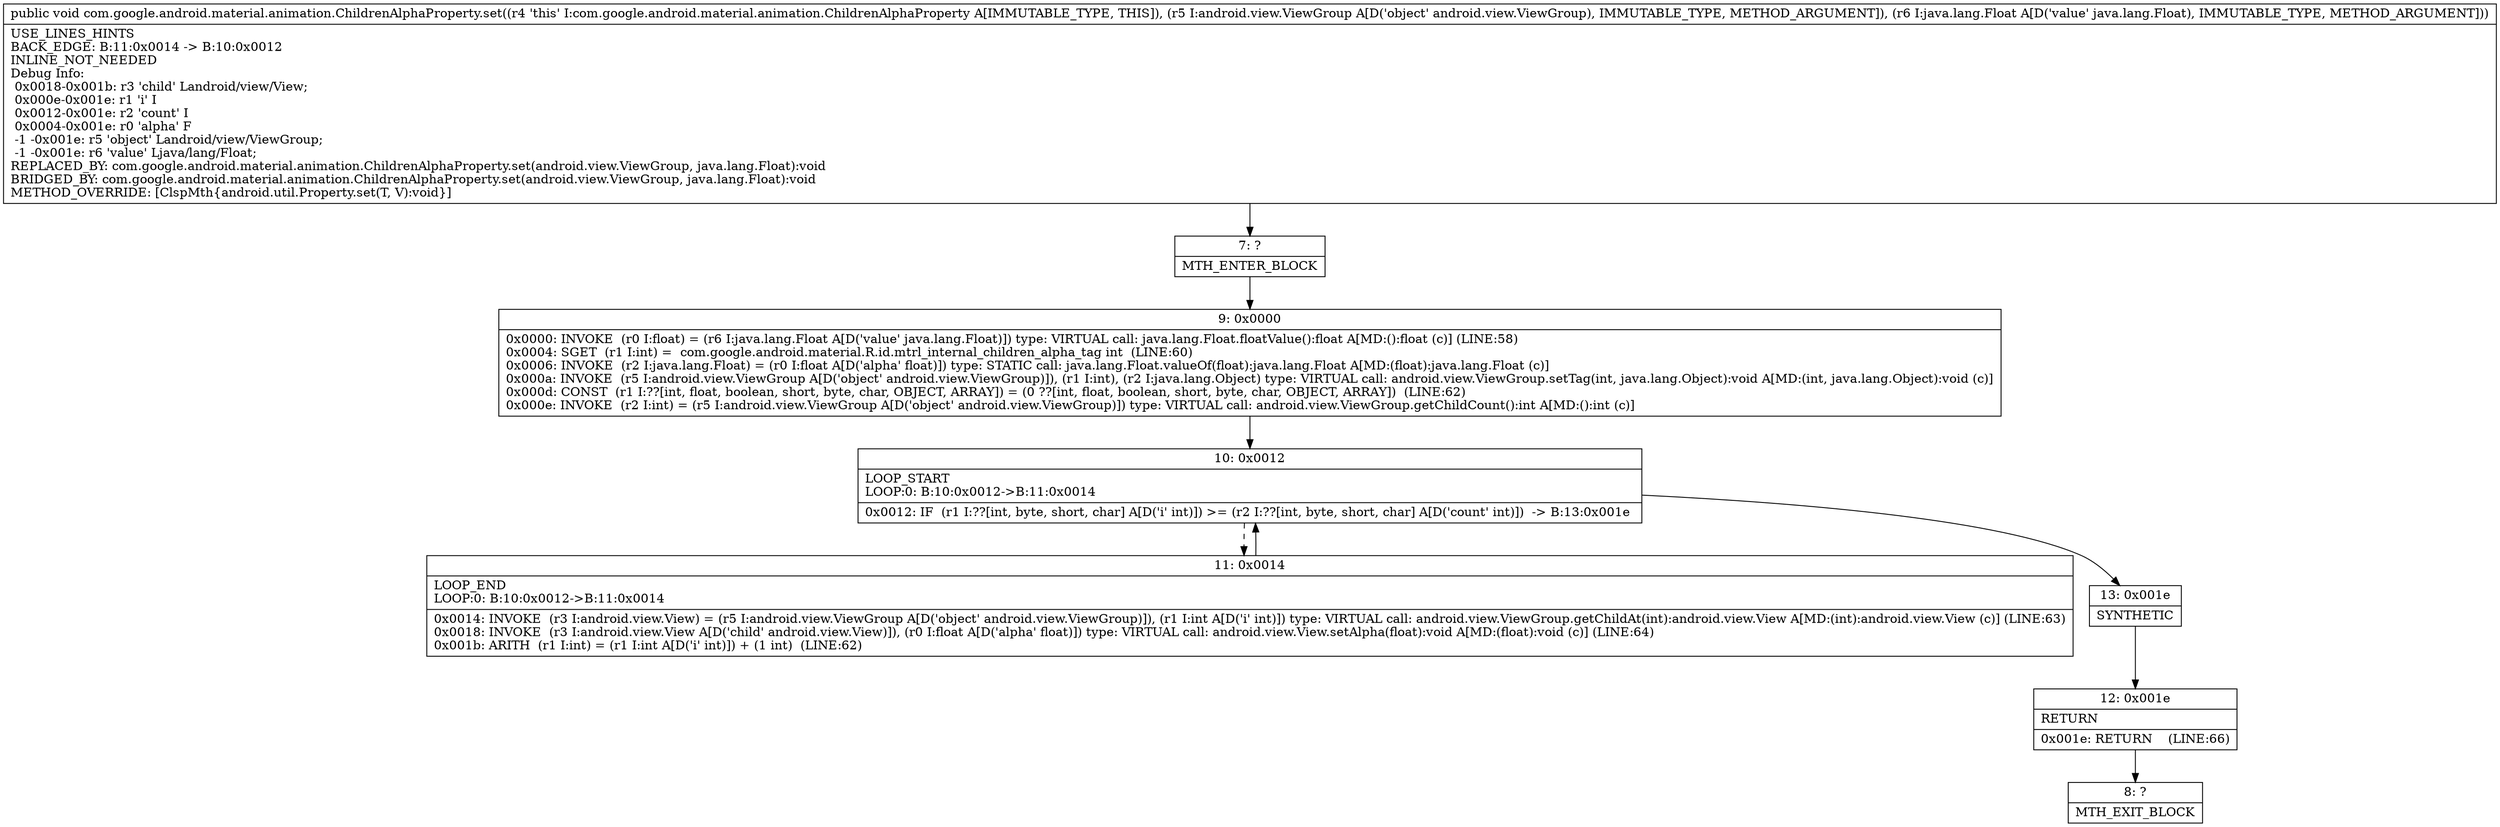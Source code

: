digraph "CFG forcom.google.android.material.animation.ChildrenAlphaProperty.set(Landroid\/view\/ViewGroup;Ljava\/lang\/Float;)V" {
Node_7 [shape=record,label="{7\:\ ?|MTH_ENTER_BLOCK\l}"];
Node_9 [shape=record,label="{9\:\ 0x0000|0x0000: INVOKE  (r0 I:float) = (r6 I:java.lang.Float A[D('value' java.lang.Float)]) type: VIRTUAL call: java.lang.Float.floatValue():float A[MD:():float (c)] (LINE:58)\l0x0004: SGET  (r1 I:int) =  com.google.android.material.R.id.mtrl_internal_children_alpha_tag int  (LINE:60)\l0x0006: INVOKE  (r2 I:java.lang.Float) = (r0 I:float A[D('alpha' float)]) type: STATIC call: java.lang.Float.valueOf(float):java.lang.Float A[MD:(float):java.lang.Float (c)]\l0x000a: INVOKE  (r5 I:android.view.ViewGroup A[D('object' android.view.ViewGroup)]), (r1 I:int), (r2 I:java.lang.Object) type: VIRTUAL call: android.view.ViewGroup.setTag(int, java.lang.Object):void A[MD:(int, java.lang.Object):void (c)]\l0x000d: CONST  (r1 I:??[int, float, boolean, short, byte, char, OBJECT, ARRAY]) = (0 ??[int, float, boolean, short, byte, char, OBJECT, ARRAY])  (LINE:62)\l0x000e: INVOKE  (r2 I:int) = (r5 I:android.view.ViewGroup A[D('object' android.view.ViewGroup)]) type: VIRTUAL call: android.view.ViewGroup.getChildCount():int A[MD:():int (c)]\l}"];
Node_10 [shape=record,label="{10\:\ 0x0012|LOOP_START\lLOOP:0: B:10:0x0012\-\>B:11:0x0014\l|0x0012: IF  (r1 I:??[int, byte, short, char] A[D('i' int)]) \>= (r2 I:??[int, byte, short, char] A[D('count' int)])  \-\> B:13:0x001e \l}"];
Node_11 [shape=record,label="{11\:\ 0x0014|LOOP_END\lLOOP:0: B:10:0x0012\-\>B:11:0x0014\l|0x0014: INVOKE  (r3 I:android.view.View) = (r5 I:android.view.ViewGroup A[D('object' android.view.ViewGroup)]), (r1 I:int A[D('i' int)]) type: VIRTUAL call: android.view.ViewGroup.getChildAt(int):android.view.View A[MD:(int):android.view.View (c)] (LINE:63)\l0x0018: INVOKE  (r3 I:android.view.View A[D('child' android.view.View)]), (r0 I:float A[D('alpha' float)]) type: VIRTUAL call: android.view.View.setAlpha(float):void A[MD:(float):void (c)] (LINE:64)\l0x001b: ARITH  (r1 I:int) = (r1 I:int A[D('i' int)]) + (1 int)  (LINE:62)\l}"];
Node_13 [shape=record,label="{13\:\ 0x001e|SYNTHETIC\l}"];
Node_12 [shape=record,label="{12\:\ 0x001e|RETURN\l|0x001e: RETURN    (LINE:66)\l}"];
Node_8 [shape=record,label="{8\:\ ?|MTH_EXIT_BLOCK\l}"];
MethodNode[shape=record,label="{public void com.google.android.material.animation.ChildrenAlphaProperty.set((r4 'this' I:com.google.android.material.animation.ChildrenAlphaProperty A[IMMUTABLE_TYPE, THIS]), (r5 I:android.view.ViewGroup A[D('object' android.view.ViewGroup), IMMUTABLE_TYPE, METHOD_ARGUMENT]), (r6 I:java.lang.Float A[D('value' java.lang.Float), IMMUTABLE_TYPE, METHOD_ARGUMENT]))  | USE_LINES_HINTS\lBACK_EDGE: B:11:0x0014 \-\> B:10:0x0012\lINLINE_NOT_NEEDED\lDebug Info:\l  0x0018\-0x001b: r3 'child' Landroid\/view\/View;\l  0x000e\-0x001e: r1 'i' I\l  0x0012\-0x001e: r2 'count' I\l  0x0004\-0x001e: r0 'alpha' F\l  \-1 \-0x001e: r5 'object' Landroid\/view\/ViewGroup;\l  \-1 \-0x001e: r6 'value' Ljava\/lang\/Float;\lREPLACED_BY: com.google.android.material.animation.ChildrenAlphaProperty.set(android.view.ViewGroup, java.lang.Float):void\lBRIDGED_BY: com.google.android.material.animation.ChildrenAlphaProperty.set(android.view.ViewGroup, java.lang.Float):void\lMETHOD_OVERRIDE: [ClspMth\{android.util.Property.set(T, V):void\}]\l}"];
MethodNode -> Node_7;Node_7 -> Node_9;
Node_9 -> Node_10;
Node_10 -> Node_11[style=dashed];
Node_10 -> Node_13;
Node_11 -> Node_10;
Node_13 -> Node_12;
Node_12 -> Node_8;
}

